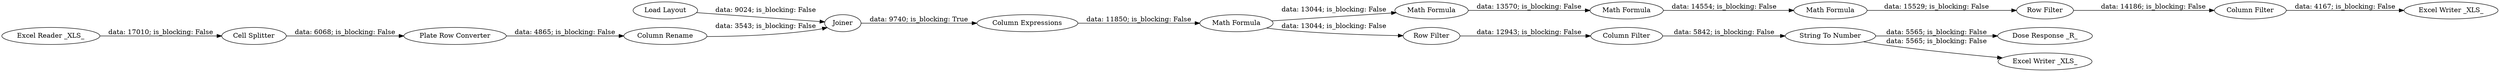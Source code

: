 digraph {
	"1411202267311778404_11" [label="Column Rename"]
	"1411202267311778404_15" [label="Math Formula"]
	"1411202267311778404_24" [label="Row Filter"]
	"1411202267311778404_26" [label="Math Formula"]
	"1411202267311778404_29" [label="Excel Writer _XLS_"]
	"1411202267311778404_16" [label="Dose Response _R_"]
	"1411202267311778404_21" [label="Excel Writer _XLS_"]
	"1411202267311778404_2" [label="Load Layout"]
	"1411202267311778404_9" [label="Cell Splitter"]
	"1411202267311778404_27" [label="Math Formula"]
	"1411202267311778404_22" [label="Column Filter"]
	"1411202267311778404_25" [label="Math Formula"]
	"1411202267311778404_18" [label="Row Filter"]
	"1411202267311778404_17" [label="String To Number"]
	"1411202267311778404_20" [label="Excel Reader _XLS_"]
	"1411202267311778404_10" [label="Plate Row Converter"]
	"1411202267311778404_14" [label="Column Expressions"]
	"1411202267311778404_28" [label="Column Filter"]
	"1411202267311778404_12" [label=Joiner]
	"1411202267311778404_17" -> "1411202267311778404_16" [label="data: 5565; is_blocking: False"]
	"1411202267311778404_2" -> "1411202267311778404_12" [label="data: 9024; is_blocking: False"]
	"1411202267311778404_14" -> "1411202267311778404_15" [label="data: 11850; is_blocking: False"]
	"1411202267311778404_9" -> "1411202267311778404_10" [label="data: 6068; is_blocking: False"]
	"1411202267311778404_26" -> "1411202267311778404_24" [label="data: 15529; is_blocking: False"]
	"1411202267311778404_18" -> "1411202267311778404_22" [label="data: 12943; is_blocking: False"]
	"1411202267311778404_25" -> "1411202267311778404_27" [label="data: 13570; is_blocking: False"]
	"1411202267311778404_24" -> "1411202267311778404_28" [label="data: 14186; is_blocking: False"]
	"1411202267311778404_17" -> "1411202267311778404_21" [label="data: 5565; is_blocking: False"]
	"1411202267311778404_27" -> "1411202267311778404_26" [label="data: 14554; is_blocking: False"]
	"1411202267311778404_10" -> "1411202267311778404_11" [label="data: 4865; is_blocking: False"]
	"1411202267311778404_12" -> "1411202267311778404_14" [label="data: 9740; is_blocking: True"]
	"1411202267311778404_28" -> "1411202267311778404_29" [label="data: 4167; is_blocking: False"]
	"1411202267311778404_20" -> "1411202267311778404_9" [label="data: 17010; is_blocking: False"]
	"1411202267311778404_22" -> "1411202267311778404_17" [label="data: 5842; is_blocking: False"]
	"1411202267311778404_15" -> "1411202267311778404_18" [label="data: 13044; is_blocking: False"]
	"1411202267311778404_15" -> "1411202267311778404_25" [label="data: 13044; is_blocking: False"]
	"1411202267311778404_11" -> "1411202267311778404_12" [label="data: 3543; is_blocking: False"]
	rankdir=LR
}
